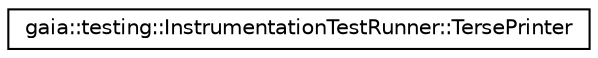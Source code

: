 digraph G
{
  edge [fontname="Helvetica",fontsize="10",labelfontname="Helvetica",labelfontsize="10"];
  node [fontname="Helvetica",fontsize="10",shape=record];
  rankdir=LR;
  Node1 [label="gaia::testing::InstrumentationTestRunner::TersePrinter",height=0.2,width=0.4,color="black", fillcolor="white", style="filled",URL="$d8/d92/classgaia_1_1testing_1_1_instrumentation_test_runner_1_1_terse_printer.html"];
}
